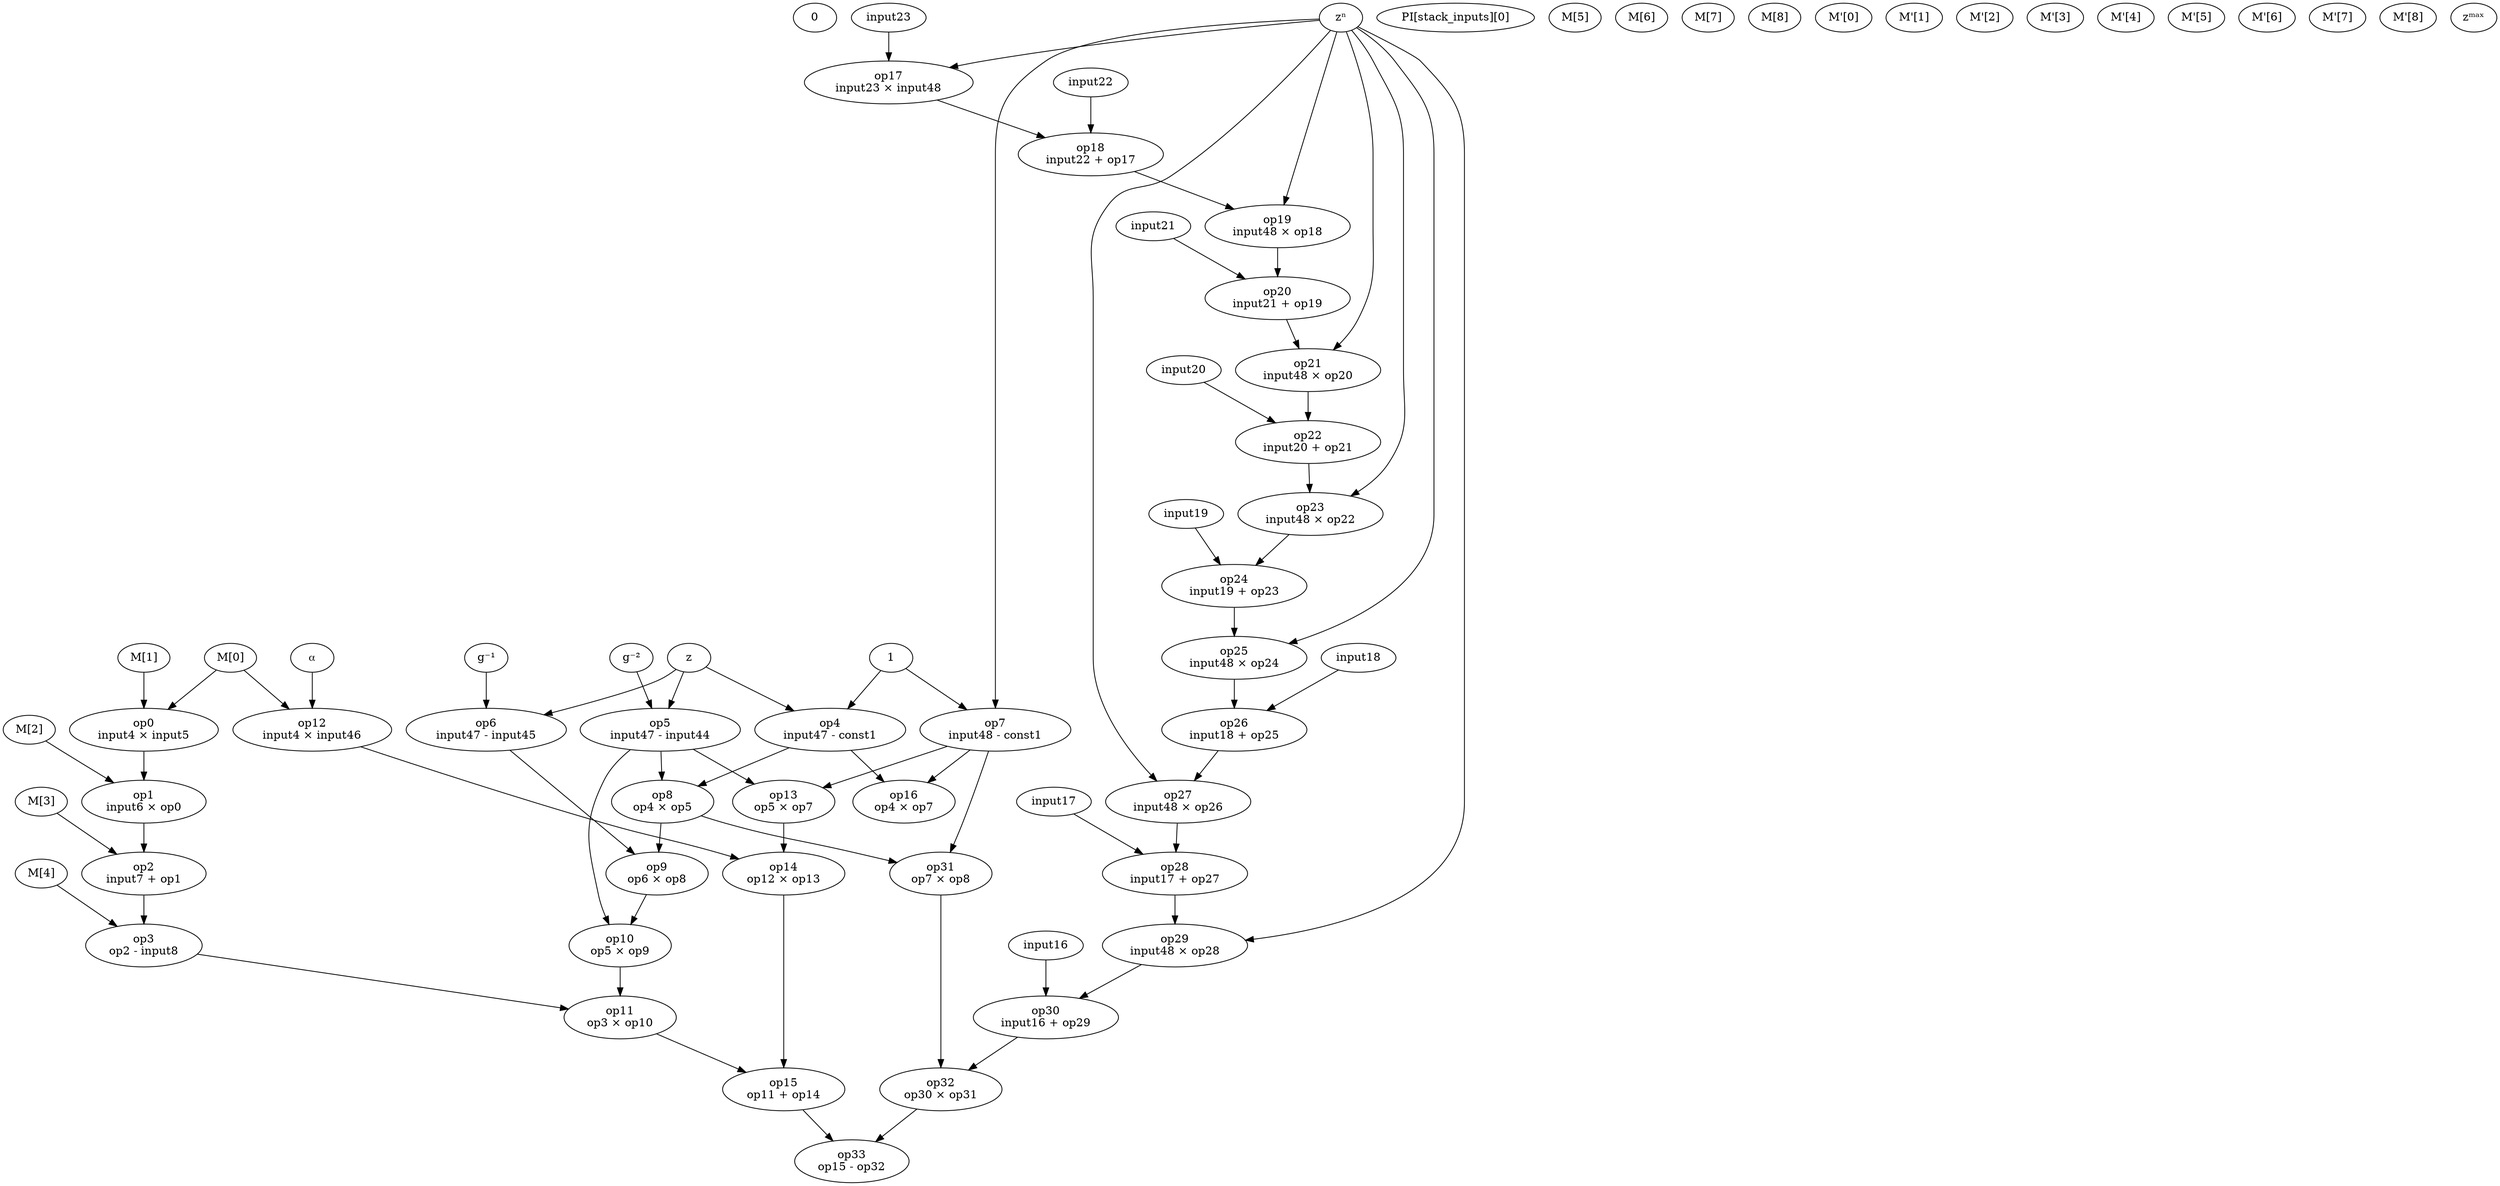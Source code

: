 digraph G {
const0 [label="0"]
const1 [label="1"]
input0 [label="PI[stack_inputs][0]"]
input4 [label="M[0]"]
input5 [label="M[1]"]
input6 [label="M[2]"]
input7 [label="M[3]"]
input8 [label="M[4]"]
input9 [label="M[5]"]
input10 [label="M[6]"]
input11 [label="M[7]"]
input12 [label="M[8]"]
input24 [label="M'[0]"]
input25 [label="M'[1]"]
input26 [label="M'[2]"]
input27 [label="M'[3]"]
input28 [label="M'[4]"]
input29 [label="M'[5]"]
input30 [label="M'[6]"]
input31 [label="M'[7]"]
input32 [label="M'[8]"]
input44 [label="g⁻²"]
input45 [label="g⁻¹"]
input46 [label="⍺"]
input47 [label="z"]
input48 [label="zⁿ"]
input49 [label="zᵐᵃˣ"]
op0 [label="op0\ninput4 × input5"]
input4 -> op0
input5 -> op0
op1 [label="op1\ninput6 × op0"]
input6 -> op1
op0 -> op1
op2 [label="op2\ninput7 + op1"]
input7 -> op2
op1 -> op2
op3 [label="op3\nop2 - input8"]
op2 -> op3
input8 -> op3
op4 [label="op4\ninput47 - const1"]
input47 -> op4
const1 -> op4
op5 [label="op5\ninput47 - input44"]
input47 -> op5
input44 -> op5
op6 [label="op6\ninput47 - input45"]
input47 -> op6
input45 -> op6
op7 [label="op7\ninput48 - const1"]
input48 -> op7
const1 -> op7
op8 [label="op8\nop4 × op5"]
op4 -> op8
op5 -> op8
op9 [label="op9\nop6 × op8"]
op6 -> op9
op8 -> op9
op10 [label="op10\nop5 × op9"]
op5 -> op10
op9 -> op10
op11 [label="op11\nop3 × op10"]
op3 -> op11
op10 -> op11
op12 [label="op12\ninput4 × input46"]
input4 -> op12
input46 -> op12
op13 [label="op13\nop5 × op7"]
op5 -> op13
op7 -> op13
op14 [label="op14\nop12 × op13"]
op12 -> op14
op13 -> op14
op15 [label="op15\nop11 + op14"]
op11 -> op15
op14 -> op15
op16 [label="op16\nop4 × op7"]
op4 -> op16
op7 -> op16
op17 [label="op17\ninput23 × input48"]
input23 -> op17
input48 -> op17
op18 [label="op18\ninput22 + op17"]
input22 -> op18
op17 -> op18
op19 [label="op19\ninput48 × op18"]
input48 -> op19
op18 -> op19
op20 [label="op20\ninput21 + op19"]
input21 -> op20
op19 -> op20
op21 [label="op21\ninput48 × op20"]
input48 -> op21
op20 -> op21
op22 [label="op22\ninput20 + op21"]
input20 -> op22
op21 -> op22
op23 [label="op23\ninput48 × op22"]
input48 -> op23
op22 -> op23
op24 [label="op24\ninput19 + op23"]
input19 -> op24
op23 -> op24
op25 [label="op25\ninput48 × op24"]
input48 -> op25
op24 -> op25
op26 [label="op26\ninput18 + op25"]
input18 -> op26
op25 -> op26
op27 [label="op27\ninput48 × op26"]
input48 -> op27
op26 -> op27
op28 [label="op28\ninput17 + op27"]
input17 -> op28
op27 -> op28
op29 [label="op29\ninput48 × op28"]
input48 -> op29
op28 -> op29
op30 [label="op30\ninput16 + op29"]
input16 -> op30
op29 -> op30
op31 [label="op31\nop7 × op8"]
op7 -> op31
op8 -> op31
op32 [label="op32\nop30 × op31"]
op30 -> op32
op31 -> op32
op33 [label="op33\nop15 - op32"]
op15 -> op33
op32 -> op33
}

